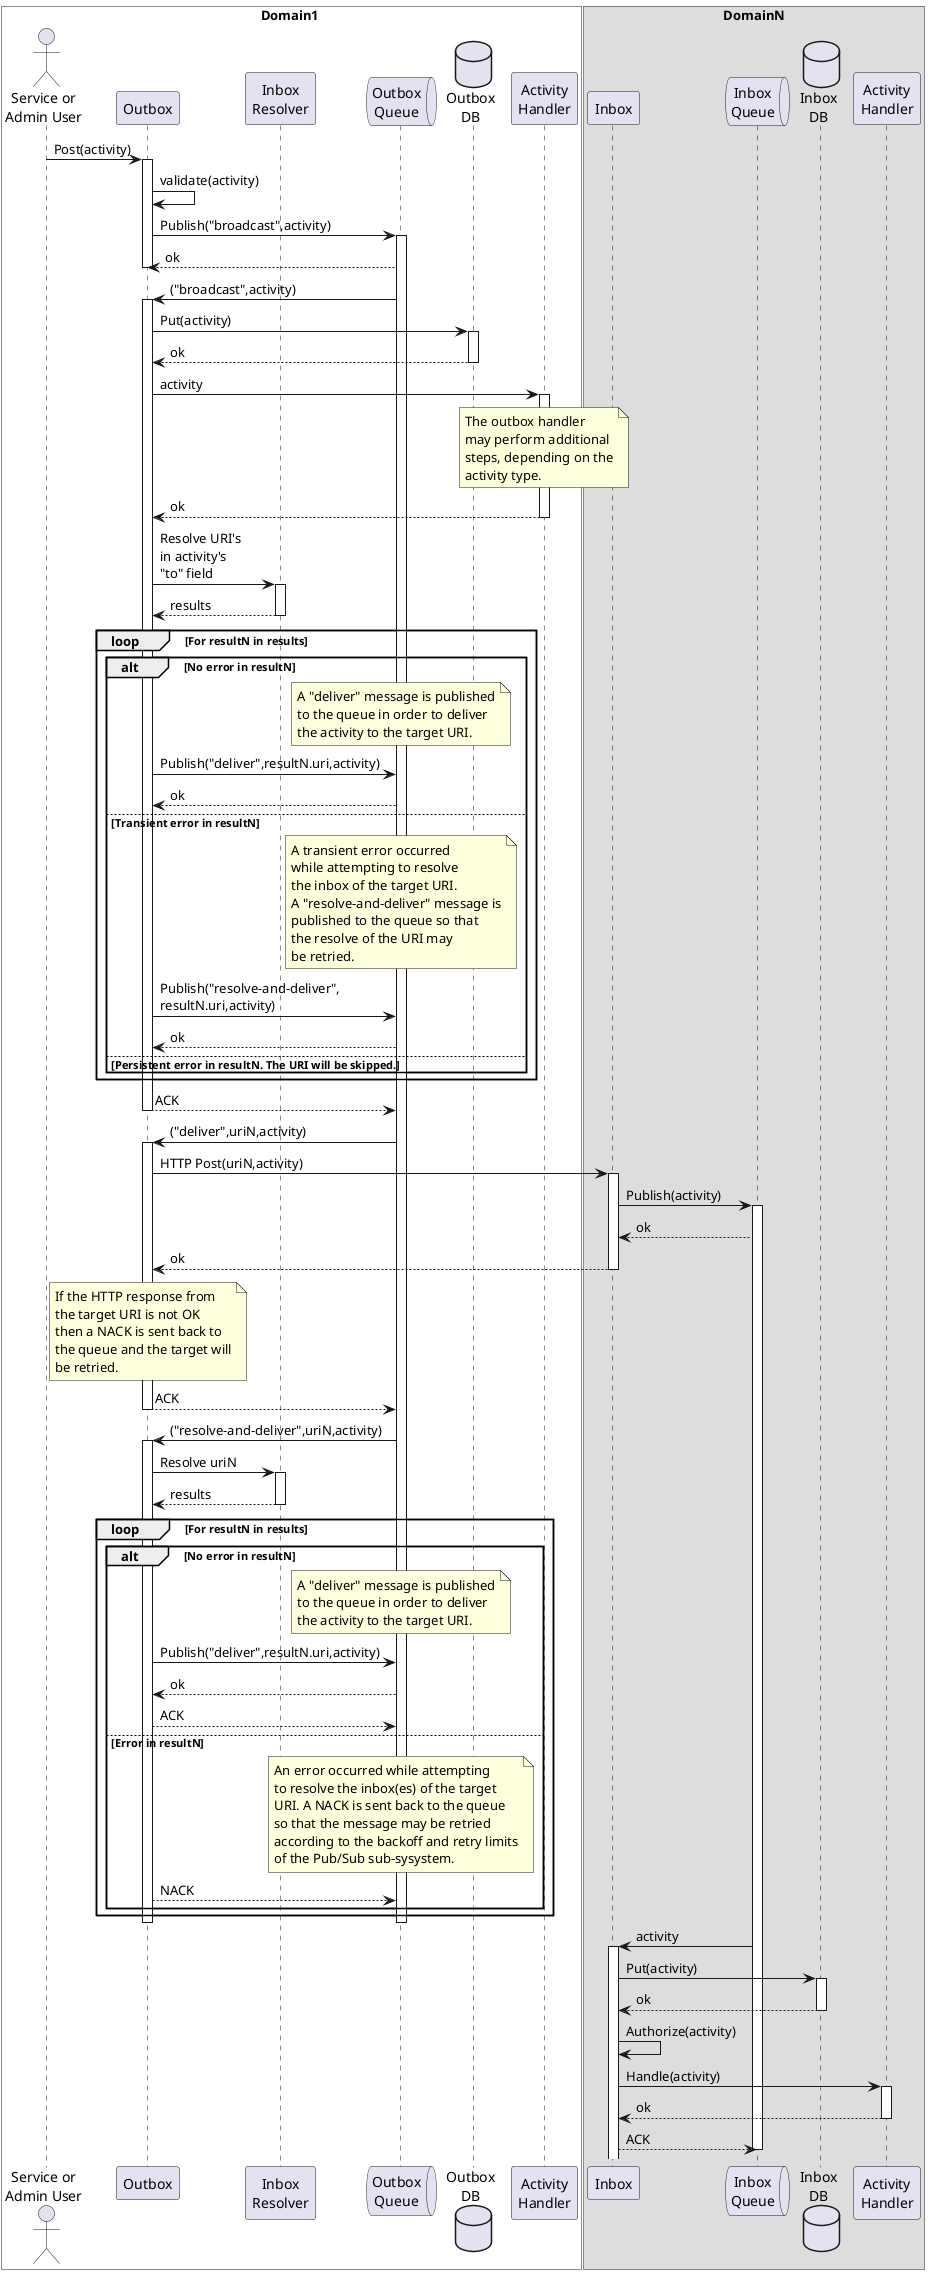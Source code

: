 @startuml
'https://plantuml.com/sequence-diagram

box Domain1 #White
actor "Service or\nAdmin User" as adminUser
participant Outbox
participant "Inbox\nResolver" as resolver
queue "Outbox\nQueue" as outboxQueue
database "Outbox\nDB" as outboxDB
participant "Activity\nHandler" as outboxHandler
end box

box DomainN
participant Inbox
queue "Inbox\nQueue" as inboxQueue
database "Inbox\nDB" as inboxDB
participant "Activity\nHandler" as inboxHandler
end box

adminUser -> Outbox: Post(activity)

activate Outbox
  Outbox -> Outbox: validate(activity)
  Outbox -> outboxQueue: Publish("broadcast",activity)
  activate outboxQueue
    outboxQueue --> Outbox: ok
deactivate Outbox

outboxQueue -> Outbox: ("broadcast",activity)

activate Outbox

Outbox -> outboxDB: Put(activity)
activate outboxDB
  outboxDB --> Outbox: ok
deactivate outboxDB

Outbox -> outboxHandler: activity
activate outboxHandler
  note over outboxHandler
    The outbox handler
    may perform additional
    steps, depending on the
    activity type.
  end note
  outboxHandler --> Outbox: ok
deactivate outboxHandler

Outbox -> resolver: Resolve URI's\nin activity's\n"to" field
activate resolver
resolver --> Outbox: results
deactivate resolver

loop For resultN in results
  alt No error in resultN
    note over outboxQueue
      A "deliver" message is published
      to the queue in order to deliver
      the activity to the target URI.
    end note
    Outbox -> outboxQueue: Publish("deliver",resultN.uri,activity)
    outboxQueue --> Outbox: ok
  else Transient error in resultN
    note over outboxQueue
      A transient error occurred
      while attempting to resolve
      the inbox of the target URI.
      A "resolve-and-deliver" message is
      published to the queue so that
      the resolve of the URI may
      be retried.
    end note
    Outbox -> outboxQueue: Publish("resolve-and-deliver",\nresultN.uri,activity)
    outboxQueue --> Outbox: ok
  else Persistent error in resultN. The URI will be skipped.
  end alt
end loop

Outbox --> outboxQueue: ACK

deactivate Outbox

deactivate Outbox

outboxQueue -> Outbox: ("deliver",uriN,activity)

activate Outbox

Outbox -> Inbox: HTTP Post(uriN,activity)

activate Inbox

Inbox -> inboxQueue: Publish(activity)

activate inboxQueue

inboxQueue --> Inbox: ok

Inbox --> Outbox: ok

note over Outbox
 If the HTTP response from
 the target URI is not OK
 then a NACK is sent back to
 the queue and the target will
 be retried.
end note

deactivate Inbox

Outbox --> outboxQueue: ACK

deactivate Outbox

outboxQueue -> Outbox: ("resolve-and-deliver",uriN,activity)

activate Outbox

Outbox -> resolver: Resolve uriN
activate resolver
resolver --> Outbox: results
deactivate resolver

loop For resultN in results
  alt No error in resultN
    note over outboxQueue
      A "deliver" message is published
      to the queue in order to deliver
      the activity to the target URI.
    end note
    Outbox -> outboxQueue: Publish("deliver",resultN.uri,activity)
    outboxQueue --> Outbox: ok
    Outbox --> outboxQueue: ACK
  else Error in resultN
    note over outboxQueue
      An error occurred while attempting
      to resolve the inbox(es) of the target
      URI. A NACK is sent back to the queue
      so that the message may be retried
      according to the backoff and retry limits
      of the Pub/Sub sub-sysystem.
    end note
    Outbox --> outboxQueue: NACK
  end alt
end loop

deactivate Outbox

deactivate outboxQueue

inboxQueue -> Inbox: activity

activate Inbox

Inbox -> inboxDB: Put(activity)

activate inboxDB
  inboxDB --> Inbox: ok
deactivate inboxDB

Inbox -> Inbox: Authorize(activity)

Inbox -> inboxHandler: Handle(activity)

activate inboxHandler
inboxHandler --> Inbox: ok
deactivate inboxHandler

Inbox --> inboxQueue: ACK

deactivate inboxQueue

@enduml
